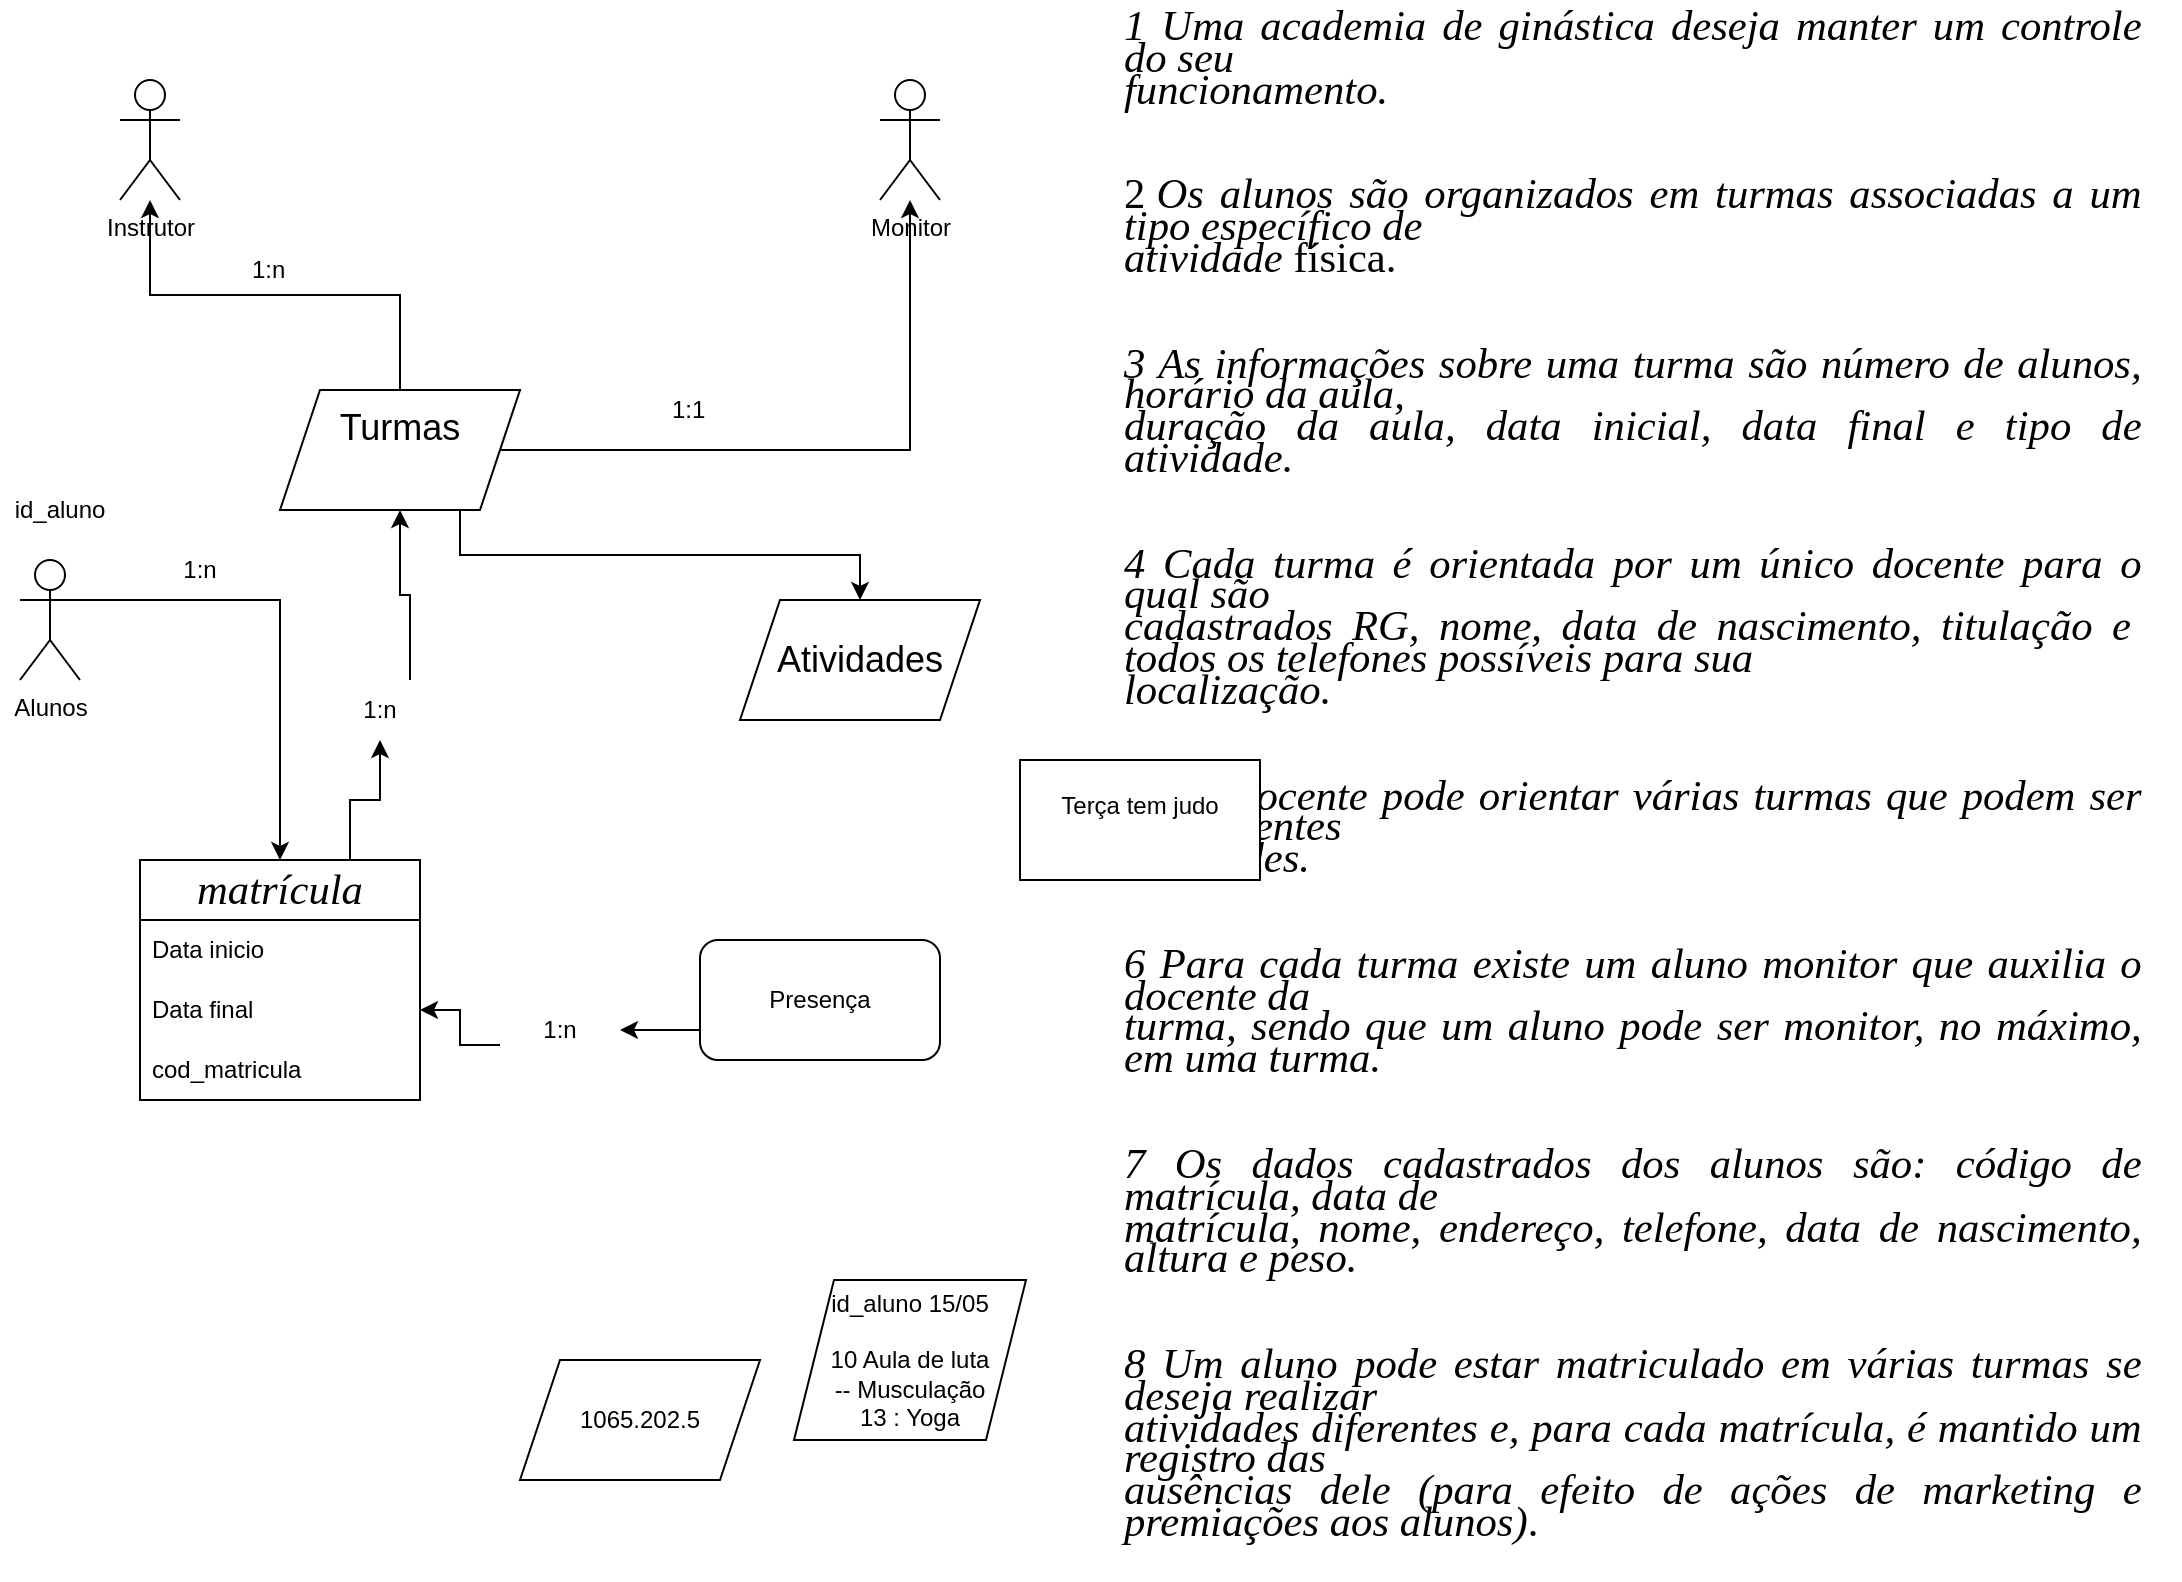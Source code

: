 <mxfile version="24.4.9" type="github">
  <diagram name="Página-1" id="j3reNlxHitcpauJxPV7F">
    <mxGraphModel dx="1236" dy="567" grid="1" gridSize="10" guides="1" tooltips="1" connect="1" arrows="1" fold="1" page="1" pageScale="1" pageWidth="827" pageHeight="1169" math="0" shadow="0">
      <root>
        <mxCell id="0" />
        <mxCell id="1" parent="0" />
        <mxCell id="86VecYSXjzcAXP2YpM8D-1" value="Instrutor" style="shape=umlActor;verticalLabelPosition=bottom;verticalAlign=top;html=1;outlineConnect=0;" vertex="1" parent="1">
          <mxGeometry x="80" y="60" width="30" height="60" as="geometry" />
        </mxCell>
        <mxCell id="86VecYSXjzcAXP2YpM8D-4" value="&lt;p style=&quot;language:pt-BR;line-height:107%;margin-top:0pt;margin-bottom:6.0pt;&#xa;margin-left:.64in;margin-right:.2in;text-align:justify;text-justify:inter-ideograph;&#xa;direction:ltr;unicode-bidi:embed;mso-line-break-override:none;word-break:normal;&#xa;punctuation-wrap:hanging&quot;&gt;&lt;span style=&quot;font-size:16.0pt;font-family:Calibri;&#xa;mso-ascii-font-family:Calibri;mso-fareast-font-family:Calibri;mso-bidi-font-family:&#xa;Calibri;color:black;mso-font-kerning:12.0pt;language:pt-BR;font-style:italic;&#xa;mso-style-textfill-type:solid;mso-style-textfill-fill-color:black;mso-style-textfill-fill-alpha:&#xa;100.0%&quot;&gt;1 Uma academia de ginástica deseja manter um controle do seu&#xa;funcionamento.&lt;/span&gt;&lt;/p&gt;&#xa;&#xa;&lt;p style=&quot;language:pt-BR;line-height:107%;margin-top:0pt;margin-bottom:6.0pt;&#xa;margin-left:.64in;margin-right:.2in;text-align:justify;text-justify:inter-ideograph;&#xa;direction:ltr;unicode-bidi:embed;mso-line-break-override:none;word-break:normal;&#xa;punctuation-wrap:hanging&quot;&gt;&lt;span style=&quot;font-size:16.0pt;font-family:Calibri;&#xa;mso-ascii-font-family:Calibri;mso-fareast-font-family:Calibri;mso-bidi-font-family:&#xa;&amp;quot;Times New Roman&amp;quot;;color:black;mso-font-kerning:12.0pt;language:pt-BR;&#xa;font-style:italic;mso-style-textfill-type:solid;mso-style-textfill-fill-color:&#xa;black;mso-style-textfill-fill-alpha:100.0%&quot;&gt;2&lt;/span&gt;&lt;span style=&quot;font-size:&#xa;16.0pt;font-family:Calibri;mso-ascii-font-family:Calibri;mso-fareast-font-family:&#xa;Calibri;mso-bidi-font-family:&amp;quot;Times New Roman&amp;quot;;color:black;mso-font-kerning:&#xa;12.0pt;language:pt-BR;font-style:italic;mso-style-textfill-type:solid;&#xa;mso-style-textfill-fill-color:black;mso-style-textfill-fill-alpha:100.0%&quot;&gt; &lt;/span&gt;&lt;span style=&quot;font-size:16.0pt;font-family:Calibri;mso-ascii-font-family:Calibri;&#xa;mso-fareast-font-family:Calibri;mso-bidi-font-family:&amp;quot;Times New Roman&amp;quot;;&#xa;color:black;mso-font-kerning:12.0pt;language:pt-BR;font-style:italic;&#xa;mso-style-textfill-type:solid;mso-style-textfill-fill-color:black;mso-style-textfill-fill-alpha:&#xa;100.0%&quot;&gt;Os alunos são organizados em turmas associadas a um tipo específico de&#xa;atividade &lt;/span&gt;&lt;span style=&quot;font-size:16.0pt;font-family:Calibri;mso-ascii-font-family:&#xa;Calibri;mso-fareast-font-family:Calibri;mso-bidi-font-family:&amp;quot;Times New Roman&amp;quot;;&#xa;color:white;mso-color-index:14;mso-font-kerning:12.0pt;language:pt-BR;&#xa;font-style:italic;mso-style-textfill-type:solid;mso-style-textfill-fill-themecolor:&#xa;light1;mso-style-textfill-fill-color:white;mso-style-textfill-fill-alpha:100.0%&quot;&gt;física.&lt;/span&gt;&lt;/p&gt;&#xa;&#xa;&lt;p style=&quot;language:pt-BR;line-height:107%;margin-top:0pt;margin-bottom:6.0pt;&#xa;margin-left:.64in;margin-right:.2in;text-align:justify;text-justify:inter-ideograph;&#xa;direction:ltr;unicode-bidi:embed;mso-line-break-override:none;word-break:normal;&#xa;punctuation-wrap:hanging&quot;&gt;&lt;span style=&quot;font-size:16.0pt;font-family:Calibri;&#xa;mso-ascii-font-family:Calibri;mso-fareast-font-family:Calibri;mso-bidi-font-family:&#xa;Calibri;color:black;mso-font-kerning:12.0pt;language:pt-BR;font-style:italic;&#xa;mso-style-textfill-type:solid;mso-style-textfill-fill-color:black;mso-style-textfill-fill-alpha:&#xa;100.0%&quot;&gt;3 As informações sobre uma turma são número de alunos, horário da aula,&#xa;duração da aula, data inicial, data final e tipo de atividade.&lt;/span&gt;&lt;/p&gt;&#xa;&#xa;&lt;p style=&quot;language:pt-BR;line-height:107%;margin-top:0pt;margin-bottom:6.0pt;&#xa;margin-left:.64in;margin-right:.2in;text-align:justify;text-justify:inter-ideograph;&#xa;direction:ltr;unicode-bidi:embed;mso-line-break-override:none;word-break:normal;&#xa;punctuation-wrap:hanging&quot;&gt;&lt;span style=&quot;font-size:16.0pt;font-family:Calibri;&#xa;mso-ascii-font-family:Calibri;mso-fareast-font-family:Calibri;mso-bidi-font-family:&#xa;Calibri;color:black;mso-font-kerning:12.0pt;language:pt-BR;font-style:italic;&#xa;mso-style-textfill-type:solid;mso-style-textfill-fill-color:black;mso-style-textfill-fill-alpha:&#xa;100.0%&quot;&gt;4 Cada turma é orientada por um único docente para o qual são&#xa;cadastrados RG, nome, data de nascimento, titulação e&lt;span style=&quot;mso-spacerun:yes&quot;&gt;&amp;nbsp; &lt;/span&gt;todos os telefones possíveis para sua&#xa;localização. &lt;/span&gt;&lt;/p&gt;&#xa;&#xa;&lt;p style=&quot;language:pt-BR;line-height:107%;margin-top:0pt;margin-bottom:6.0pt;&#xa;margin-left:.64in;margin-right:.2in;text-align:justify;text-justify:inter-ideograph;&#xa;direction:ltr;unicode-bidi:embed;mso-line-break-override:none;word-break:normal;&#xa;punctuation-wrap:hanging&quot;&gt;&lt;span style=&quot;font-size:16.0pt;font-family:Calibri;&#xa;mso-ascii-font-family:Calibri;mso-fareast-font-family:Calibri;mso-bidi-font-family:&#xa;Calibri;color:black;mso-font-kerning:12.0pt;language:pt-BR;font-style:italic;&#xa;mso-style-textfill-type:solid;mso-style-textfill-fill-color:black;mso-style-textfill-fill-alpha:&#xa;100.0%&quot;&gt;5 Um docente pode orientar várias turmas que podem ser de diferentes&#xa;atividades. &lt;/span&gt;&lt;/p&gt;&#xa;&#xa;&lt;p style=&quot;language:pt-BR;line-height:107%;margin-top:0pt;margin-bottom:6.0pt;&#xa;margin-left:.64in;margin-right:.2in;text-align:justify;text-justify:inter-ideograph;&#xa;direction:ltr;unicode-bidi:embed;mso-line-break-override:none;word-break:normal;&#xa;punctuation-wrap:hanging&quot;&gt;&lt;span style=&quot;font-size:16.0pt;font-family:Calibri;&#xa;mso-ascii-font-family:Calibri;mso-fareast-font-family:Calibri;mso-bidi-font-family:&#xa;Calibri;color:black;mso-font-kerning:12.0pt;language:pt-BR;font-style:italic;&#xa;mso-style-textfill-type:solid;mso-style-textfill-fill-color:black;mso-style-textfill-fill-alpha:&#xa;100.0%&quot;&gt;6 Para cada turma existe um aluno monitor que auxilia o docente da&#xa;turma, sendo que um aluno pode ser monitor, no máximo, em uma turma.&lt;/span&gt;&lt;/p&gt;&#xa;&#xa;&lt;p style=&quot;language:pt-BR;line-height:107%;margin-top:0pt;margin-bottom:6.0pt;&#xa;margin-left:.64in;margin-right:.2in;text-align:justify;text-justify:inter-ideograph;&#xa;direction:ltr;unicode-bidi:embed;mso-line-break-override:none;word-break:normal;&#xa;punctuation-wrap:hanging&quot;&gt;&lt;span style=&quot;font-size:16.0pt;font-family:Calibri;&#xa;mso-ascii-font-family:Calibri;mso-fareast-font-family:Calibri;mso-bidi-font-family:&#xa;Calibri;color:black;mso-font-kerning:12.0pt;language:pt-BR;font-style:italic;&#xa;mso-style-textfill-type:solid;mso-style-textfill-fill-color:black;mso-style-textfill-fill-alpha:&#xa;100.0%&quot;&gt;7 Os dados cadastrados dos alunos são: código de matrícula, data de&#xa;matrícula, nome, endereço, telefone, data de nascimento, altura e peso. &lt;/span&gt;&lt;/p&gt;&#xa;&#xa;&lt;p style=&quot;language:pt-BR;line-height:107%;margin-top:0pt;margin-bottom:6.0pt;&#xa;margin-left:.64in;margin-right:.2in;text-align:justify;text-justify:inter-ideograph;&#xa;direction:ltr;unicode-bidi:embed;mso-line-break-override:none;word-break:normal;&#xa;punctuation-wrap:hanging&quot;&gt;&lt;span style=&quot;font-size:16.0pt;font-family:Calibri;&#xa;mso-ascii-font-family:Calibri;mso-fareast-font-family:Calibri;mso-bidi-font-family:&#xa;Calibri;color:black;mso-font-kerning:12.0pt;language:pt-BR;font-style:italic;&#xa;mso-style-textfill-type:solid;mso-style-textfill-fill-color:black;mso-style-textfill-fill-alpha:&#xa;100.0%&quot;&gt;8 Um aluno pode estar matriculado em várias turmas se deseja realizar&#xa;atividades diferentes e, para cada matrícula, é mantido um registro das&#xa;ausências dele (para efeito de ações de marketing e premiações aos alunos)&lt;/span&gt;&lt;span style=&quot;font-size:16.0pt;font-family:Calibri;mso-ascii-font-family:Calibri;&#xa;mso-fareast-font-family:Calibri;mso-bidi-font-family:Calibri;color:black;&#xa;mso-font-kerning:12.0pt;language:pt-BR;mso-style-textfill-type:solid;&#xa;mso-style-textfill-fill-color:black;mso-style-textfill-fill-alpha:100.0%&quot;&gt;.&lt;/span&gt;&lt;/p&gt;" style="text;whiteSpace=wrap;html=1;" vertex="1" parent="1">
          <mxGeometry x="580" y="20" width="530" height="790" as="geometry" />
        </mxCell>
        <mxCell id="86VecYSXjzcAXP2YpM8D-15" style="edgeStyle=orthogonalEdgeStyle;rounded=0;orthogonalLoop=1;jettySize=auto;html=1;exitX=0.75;exitY=1;exitDx=0;exitDy=0;" edge="1" parent="1" source="86VecYSXjzcAXP2YpM8D-5" target="86VecYSXjzcAXP2YpM8D-12">
          <mxGeometry relative="1" as="geometry" />
        </mxCell>
        <mxCell id="86VecYSXjzcAXP2YpM8D-17" style="edgeStyle=orthogonalEdgeStyle;rounded=0;orthogonalLoop=1;jettySize=auto;html=1;exitX=0.5;exitY=0;exitDx=0;exitDy=0;" edge="1" parent="1" source="86VecYSXjzcAXP2YpM8D-5" target="86VecYSXjzcAXP2YpM8D-1">
          <mxGeometry relative="1" as="geometry" />
        </mxCell>
        <mxCell id="86VecYSXjzcAXP2YpM8D-19" style="edgeStyle=orthogonalEdgeStyle;rounded=0;orthogonalLoop=1;jettySize=auto;html=1;exitX=1;exitY=0.5;exitDx=0;exitDy=0;" edge="1" parent="1" source="86VecYSXjzcAXP2YpM8D-5" target="86VecYSXjzcAXP2YpM8D-13">
          <mxGeometry relative="1" as="geometry" />
        </mxCell>
        <mxCell id="86VecYSXjzcAXP2YpM8D-5" value="&lt;font style=&quot;font-size: 18px;&quot;&gt;Turmas&lt;br&gt;&lt;br&gt;&lt;/font&gt;" style="shape=parallelogram;perimeter=parallelogramPerimeter;whiteSpace=wrap;html=1;fixedSize=1;" vertex="1" parent="1">
          <mxGeometry x="160" y="215" width="120" height="60" as="geometry" />
        </mxCell>
        <mxCell id="86VecYSXjzcAXP2YpM8D-14" style="edgeStyle=orthogonalEdgeStyle;rounded=0;orthogonalLoop=1;jettySize=auto;html=1;exitX=1;exitY=0.333;exitDx=0;exitDy=0;exitPerimeter=0;" edge="1" parent="1" source="86VecYSXjzcAXP2YpM8D-7" target="86VecYSXjzcAXP2YpM8D-30">
          <mxGeometry relative="1" as="geometry">
            <mxPoint x="160" y="380" as="targetPoint" />
          </mxGeometry>
        </mxCell>
        <mxCell id="86VecYSXjzcAXP2YpM8D-7" value="Alunos&lt;div&gt;&lt;br&gt;&lt;/div&gt;" style="shape=umlActor;verticalLabelPosition=bottom;verticalAlign=top;html=1;outlineConnect=0;" vertex="1" parent="1">
          <mxGeometry x="30" y="300" width="30" height="60" as="geometry" />
        </mxCell>
        <mxCell id="86VecYSXjzcAXP2YpM8D-12" value="&lt;font style=&quot;font-size: 18px;&quot;&gt;Atividades&lt;/font&gt;" style="shape=parallelogram;perimeter=parallelogramPerimeter;whiteSpace=wrap;html=1;fixedSize=1;" vertex="1" parent="1">
          <mxGeometry x="390" y="320" width="120" height="60" as="geometry" />
        </mxCell>
        <mxCell id="86VecYSXjzcAXP2YpM8D-13" value="&lt;div&gt;Monitor&lt;/div&gt;" style="shape=umlActor;verticalLabelPosition=bottom;verticalAlign=top;html=1;outlineConnect=0;" vertex="1" parent="1">
          <mxGeometry x="460" y="60" width="30" height="60" as="geometry" />
        </mxCell>
        <mxCell id="86VecYSXjzcAXP2YpM8D-20" value="1:n" style="text;strokeColor=none;fillColor=none;align=left;verticalAlign=middle;spacingLeft=4;spacingRight=4;overflow=hidden;points=[[0,0.5],[1,0.5]];portConstraint=eastwest;rotatable=0;whiteSpace=wrap;html=1;" vertex="1" parent="1">
          <mxGeometry x="140" y="140" width="80" height="30" as="geometry" />
        </mxCell>
        <mxCell id="86VecYSXjzcAXP2YpM8D-21" value="1:1" style="text;strokeColor=none;fillColor=none;align=left;verticalAlign=middle;spacingLeft=4;spacingRight=4;overflow=hidden;points=[[0,0.5],[1,0.5]];portConstraint=eastwest;rotatable=0;whiteSpace=wrap;html=1;" vertex="1" parent="1">
          <mxGeometry x="350" y="210" width="80" height="30" as="geometry" />
        </mxCell>
        <mxCell id="86VecYSXjzcAXP2YpM8D-22" value="1:n" style="text;html=1;align=center;verticalAlign=middle;whiteSpace=wrap;rounded=0;" vertex="1" parent="1">
          <mxGeometry x="90" y="290" width="60" height="30" as="geometry" />
        </mxCell>
        <mxCell id="86VecYSXjzcAXP2YpM8D-29" value="id_aluno" style="text;html=1;align=center;verticalAlign=middle;whiteSpace=wrap;rounded=0;" vertex="1" parent="1">
          <mxGeometry x="20" y="260" width="60" height="30" as="geometry" />
        </mxCell>
        <mxCell id="86VecYSXjzcAXP2YpM8D-42" style="edgeStyle=orthogonalEdgeStyle;rounded=0;orthogonalLoop=1;jettySize=auto;html=1;exitX=0.75;exitY=0;exitDx=0;exitDy=0;" edge="1" parent="1" source="86VecYSXjzcAXP2YpM8D-44" target="86VecYSXjzcAXP2YpM8D-5">
          <mxGeometry relative="1" as="geometry" />
        </mxCell>
        <mxCell id="86VecYSXjzcAXP2YpM8D-30" value="&lt;span style=&quot;font-family: Calibri; font-size: 21.333px; font-style: italic; text-align: justify;&quot;&gt;matrícula&lt;/span&gt;" style="swimlane;fontStyle=0;childLayout=stackLayout;horizontal=1;startSize=30;horizontalStack=0;resizeParent=1;resizeParentMax=0;resizeLast=0;collapsible=1;marginBottom=0;whiteSpace=wrap;html=1;" vertex="1" parent="1">
          <mxGeometry x="90" y="450" width="140" height="120" as="geometry" />
        </mxCell>
        <mxCell id="86VecYSXjzcAXP2YpM8D-31" value="Data inicio" style="text;strokeColor=none;fillColor=none;align=left;verticalAlign=middle;spacingLeft=4;spacingRight=4;overflow=hidden;points=[[0,0.5],[1,0.5]];portConstraint=eastwest;rotatable=0;whiteSpace=wrap;html=1;" vertex="1" parent="86VecYSXjzcAXP2YpM8D-30">
          <mxGeometry y="30" width="140" height="30" as="geometry" />
        </mxCell>
        <mxCell id="86VecYSXjzcAXP2YpM8D-32" value="Data final" style="text;strokeColor=none;fillColor=none;align=left;verticalAlign=middle;spacingLeft=4;spacingRight=4;overflow=hidden;points=[[0,0.5],[1,0.5]];portConstraint=eastwest;rotatable=0;whiteSpace=wrap;html=1;" vertex="1" parent="86VecYSXjzcAXP2YpM8D-30">
          <mxGeometry y="60" width="140" height="30" as="geometry" />
        </mxCell>
        <mxCell id="86VecYSXjzcAXP2YpM8D-33" value="cod_matricula" style="text;strokeColor=none;fillColor=none;align=left;verticalAlign=middle;spacingLeft=4;spacingRight=4;overflow=hidden;points=[[0,0.5],[1,0.5]];portConstraint=eastwest;rotatable=0;whiteSpace=wrap;html=1;" vertex="1" parent="86VecYSXjzcAXP2YpM8D-30">
          <mxGeometry y="90" width="140" height="30" as="geometry" />
        </mxCell>
        <mxCell id="86VecYSXjzcAXP2YpM8D-34" value="id_aluno 15/05&lt;div&gt;&lt;br&gt;10 Aula de luta&lt;br&gt;-- Musculação&lt;br&gt;13 : Yoga&lt;/div&gt;" style="shape=parallelogram;perimeter=parallelogramPerimeter;whiteSpace=wrap;html=1;fixedSize=1;" vertex="1" parent="1">
          <mxGeometry x="417" y="660" width="116" height="80" as="geometry" />
        </mxCell>
        <mxCell id="86VecYSXjzcAXP2YpM8D-35" value="1065.202.5" style="shape=parallelogram;perimeter=parallelogramPerimeter;whiteSpace=wrap;html=1;fixedSize=1;" vertex="1" parent="1">
          <mxGeometry x="280" y="700" width="120" height="60" as="geometry" />
        </mxCell>
        <mxCell id="86VecYSXjzcAXP2YpM8D-43" style="edgeStyle=orthogonalEdgeStyle;rounded=0;orthogonalLoop=1;jettySize=auto;html=1;exitX=0;exitY=0.75;exitDx=0;exitDy=0;" edge="1" parent="1" source="86VecYSXjzcAXP2YpM8D-47" target="86VecYSXjzcAXP2YpM8D-32">
          <mxGeometry relative="1" as="geometry" />
        </mxCell>
        <mxCell id="86VecYSXjzcAXP2YpM8D-39" value="Presença" style="rounded=1;whiteSpace=wrap;html=1;" vertex="1" parent="1">
          <mxGeometry x="370" y="490" width="120" height="60" as="geometry" />
        </mxCell>
        <mxCell id="86VecYSXjzcAXP2YpM8D-45" value="" style="edgeStyle=orthogonalEdgeStyle;rounded=0;orthogonalLoop=1;jettySize=auto;html=1;exitX=0.75;exitY=0;exitDx=0;exitDy=0;" edge="1" parent="1" source="86VecYSXjzcAXP2YpM8D-30" target="86VecYSXjzcAXP2YpM8D-44">
          <mxGeometry relative="1" as="geometry">
            <mxPoint x="195" y="450" as="sourcePoint" />
            <mxPoint x="220" y="275" as="targetPoint" />
          </mxGeometry>
        </mxCell>
        <mxCell id="86VecYSXjzcAXP2YpM8D-44" value="1:n" style="text;html=1;align=center;verticalAlign=middle;whiteSpace=wrap;rounded=0;" vertex="1" parent="1">
          <mxGeometry x="180" y="360" width="60" height="30" as="geometry" />
        </mxCell>
        <mxCell id="86VecYSXjzcAXP2YpM8D-49" value="" style="edgeStyle=orthogonalEdgeStyle;rounded=0;orthogonalLoop=1;jettySize=auto;html=1;exitX=0;exitY=0.75;exitDx=0;exitDy=0;" edge="1" parent="1" source="86VecYSXjzcAXP2YpM8D-39" target="86VecYSXjzcAXP2YpM8D-47">
          <mxGeometry relative="1" as="geometry">
            <mxPoint x="370" y="535" as="sourcePoint" />
            <mxPoint x="230" y="525" as="targetPoint" />
          </mxGeometry>
        </mxCell>
        <mxCell id="86VecYSXjzcAXP2YpM8D-47" value="1:n" style="text;html=1;align=center;verticalAlign=middle;whiteSpace=wrap;rounded=0;" vertex="1" parent="1">
          <mxGeometry x="270" y="520" width="60" height="30" as="geometry" />
        </mxCell>
        <mxCell id="86VecYSXjzcAXP2YpM8D-51" value="Terça tem judo&lt;div&gt;&lt;br/&gt;&lt;/div&gt;" style="rounded=0;whiteSpace=wrap;html=1;" vertex="1" parent="1">
          <mxGeometry x="530" y="400" width="120" height="60" as="geometry" />
        </mxCell>
      </root>
    </mxGraphModel>
  </diagram>
</mxfile>
